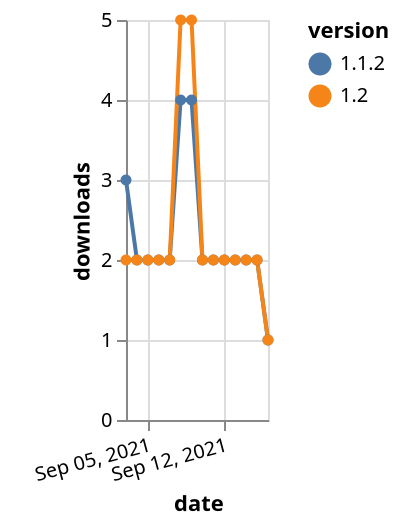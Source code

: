 {"$schema": "https://vega.github.io/schema/vega-lite/v5.json", "description": "A simple bar chart with embedded data.", "data": {"values": [{"date": "2021-09-03", "total": 3024, "delta": 3, "version": "1.1.2"}, {"date": "2021-09-04", "total": 3026, "delta": 2, "version": "1.1.2"}, {"date": "2021-09-05", "total": 3028, "delta": 2, "version": "1.1.2"}, {"date": "2021-09-06", "total": 3030, "delta": 2, "version": "1.1.2"}, {"date": "2021-09-07", "total": 3032, "delta": 2, "version": "1.1.2"}, {"date": "2021-09-08", "total": 3036, "delta": 4, "version": "1.1.2"}, {"date": "2021-09-09", "total": 3040, "delta": 4, "version": "1.1.2"}, {"date": "2021-09-10", "total": 3042, "delta": 2, "version": "1.1.2"}, {"date": "2021-09-11", "total": 3044, "delta": 2, "version": "1.1.2"}, {"date": "2021-09-12", "total": 3046, "delta": 2, "version": "1.1.2"}, {"date": "2021-09-13", "total": 3048, "delta": 2, "version": "1.1.2"}, {"date": "2021-09-14", "total": 3050, "delta": 2, "version": "1.1.2"}, {"date": "2021-09-15", "total": 3052, "delta": 2, "version": "1.1.2"}, {"date": "2021-09-16", "total": 3053, "delta": 1, "version": "1.1.2"}, {"date": "2021-09-03", "total": 2671, "delta": 2, "version": "1.2"}, {"date": "2021-09-04", "total": 2673, "delta": 2, "version": "1.2"}, {"date": "2021-09-05", "total": 2675, "delta": 2, "version": "1.2"}, {"date": "2021-09-06", "total": 2677, "delta": 2, "version": "1.2"}, {"date": "2021-09-07", "total": 2679, "delta": 2, "version": "1.2"}, {"date": "2021-09-08", "total": 2684, "delta": 5, "version": "1.2"}, {"date": "2021-09-09", "total": 2689, "delta": 5, "version": "1.2"}, {"date": "2021-09-10", "total": 2691, "delta": 2, "version": "1.2"}, {"date": "2021-09-11", "total": 2693, "delta": 2, "version": "1.2"}, {"date": "2021-09-12", "total": 2695, "delta": 2, "version": "1.2"}, {"date": "2021-09-13", "total": 2697, "delta": 2, "version": "1.2"}, {"date": "2021-09-14", "total": 2699, "delta": 2, "version": "1.2"}, {"date": "2021-09-15", "total": 2701, "delta": 2, "version": "1.2"}, {"date": "2021-09-16", "total": 2702, "delta": 1, "version": "1.2"}]}, "width": "container", "mark": {"type": "line", "point": {"filled": true}}, "encoding": {"x": {"field": "date", "type": "temporal", "timeUnit": "yearmonthdate", "title": "date", "axis": {"labelAngle": -15}}, "y": {"field": "delta", "type": "quantitative", "title": "downloads"}, "color": {"field": "version", "type": "nominal"}, "tooltip": {"field": "delta"}}}
